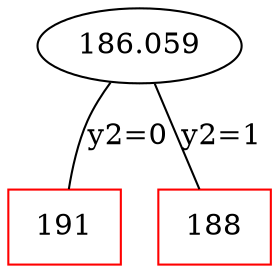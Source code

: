 Graph g{
1[label="186.059"];
2[label="191" shape="rectangle" color="red"];
3[label="188" shape="rectangle" color="red"];
1--2[label="y2=0"];
1--3[label="y2=1"];

}